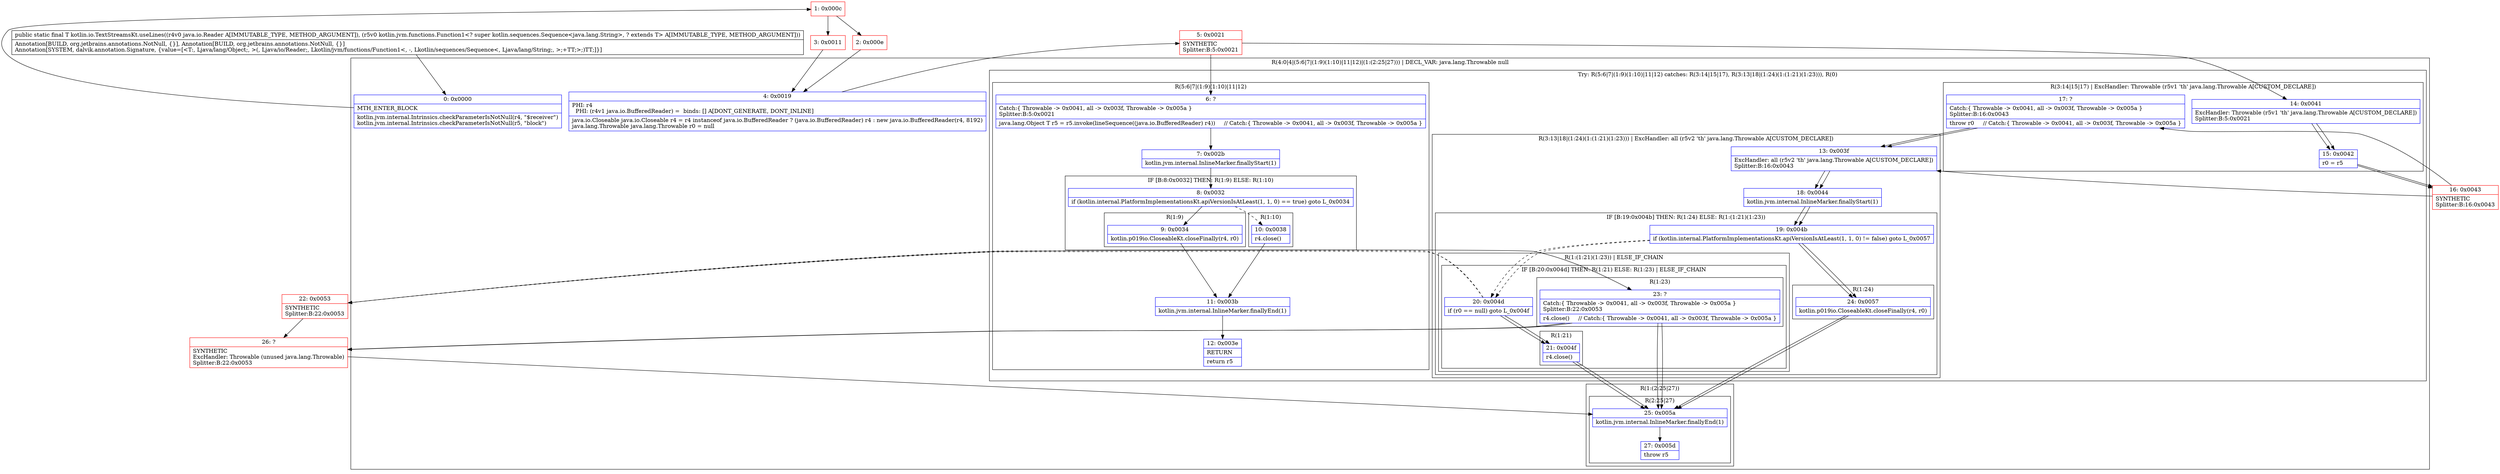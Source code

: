 digraph "CFG forkotlin.io.TextStreamsKt.useLines(Ljava\/io\/Reader;Lkotlin\/jvm\/functions\/Function1;)Ljava\/lang\/Object;" {
subgraph cluster_Region_1038360159 {
label = "R(4:0|4|(5:6|7|(1:9)(1:10)|11|12)|(1:(2:25|27))) | DECL_VAR: java.lang.Throwable null\l";
node [shape=record,color=blue];
Node_0 [shape=record,label="{0\:\ 0x0000|MTH_ENTER_BLOCK\l|kotlin.jvm.internal.Intrinsics.checkParameterIsNotNull(r4, \"$receiver\")\lkotlin.jvm.internal.Intrinsics.checkParameterIsNotNull(r5, \"block\")\l}"];
Node_4 [shape=record,label="{4\:\ 0x0019|PHI: r4 \l  PHI: (r4v1 java.io.BufferedReader) =  binds: [] A[DONT_GENERATE, DONT_INLINE]\l|java.io.Closeable java.io.Closeable r4 = r4 instanceof java.io.BufferedReader ? (java.io.BufferedReader) r4 : new java.io.BufferedReader(r4, 8192)\ljava.lang.Throwable java.lang.Throwable r0 = null\l}"];
subgraph cluster_TryCatchRegion_543430957 {
label = "Try: R(5:6|7|(1:9)(1:10)|11|12) catches: R(3:14|15|17), R(3:13|18|(1:24)(1:(1:21)(1:23))), R(0)";
node [shape=record,color=blue];
subgraph cluster_Region_321746612 {
label = "R(5:6|7|(1:9)(1:10)|11|12)";
node [shape=record,color=blue];
Node_6 [shape=record,label="{6\:\ ?|Catch:\{ Throwable \-\> 0x0041, all \-\> 0x003f, Throwable \-\> 0x005a \}\lSplitter:B:5:0x0021\l|java.lang.Object T r5 = r5.invoke(lineSequence((java.io.BufferedReader) r4))     \/\/ Catch:\{ Throwable \-\> 0x0041, all \-\> 0x003f, Throwable \-\> 0x005a \}\l}"];
Node_7 [shape=record,label="{7\:\ 0x002b|kotlin.jvm.internal.InlineMarker.finallyStart(1)\l}"];
subgraph cluster_IfRegion_60270166 {
label = "IF [B:8:0x0032] THEN: R(1:9) ELSE: R(1:10)";
node [shape=record,color=blue];
Node_8 [shape=record,label="{8\:\ 0x0032|if (kotlin.internal.PlatformImplementationsKt.apiVersionIsAtLeast(1, 1, 0) == true) goto L_0x0034\l}"];
subgraph cluster_Region_1240439368 {
label = "R(1:9)";
node [shape=record,color=blue];
Node_9 [shape=record,label="{9\:\ 0x0034|kotlin.p019io.CloseableKt.closeFinally(r4, r0)\l}"];
}
subgraph cluster_Region_917027556 {
label = "R(1:10)";
node [shape=record,color=blue];
Node_10 [shape=record,label="{10\:\ 0x0038|r4.close()\l}"];
}
}
Node_11 [shape=record,label="{11\:\ 0x003b|kotlin.jvm.internal.InlineMarker.finallyEnd(1)\l}"];
Node_12 [shape=record,label="{12\:\ 0x003e|RETURN\l|return r5\l}"];
}
subgraph cluster_Region_365368259 {
label = "R(3:14|15|17) | ExcHandler: Throwable (r5v1 'th' java.lang.Throwable A[CUSTOM_DECLARE])\l";
node [shape=record,color=blue];
Node_14 [shape=record,label="{14\:\ 0x0041|ExcHandler: Throwable (r5v1 'th' java.lang.Throwable A[CUSTOM_DECLARE])\lSplitter:B:5:0x0021\l}"];
Node_15 [shape=record,label="{15\:\ 0x0042|r0 = r5\l}"];
Node_17 [shape=record,label="{17\:\ ?|Catch:\{ Throwable \-\> 0x0041, all \-\> 0x003f, Throwable \-\> 0x005a \}\lSplitter:B:16:0x0043\l|throw r0     \/\/ Catch:\{ Throwable \-\> 0x0041, all \-\> 0x003f, Throwable \-\> 0x005a \}\l}"];
}
subgraph cluster_Region_2094688586 {
label = "R(3:13|18|(1:24)(1:(1:21)(1:23))) | ExcHandler: all (r5v2 'th' java.lang.Throwable A[CUSTOM_DECLARE])\l";
node [shape=record,color=blue];
Node_13 [shape=record,label="{13\:\ 0x003f|ExcHandler: all (r5v2 'th' java.lang.Throwable A[CUSTOM_DECLARE])\lSplitter:B:16:0x0043\l}"];
Node_18 [shape=record,label="{18\:\ 0x0044|kotlin.jvm.internal.InlineMarker.finallyStart(1)\l}"];
subgraph cluster_IfRegion_1067961711 {
label = "IF [B:19:0x004b] THEN: R(1:24) ELSE: R(1:(1:21)(1:23))";
node [shape=record,color=blue];
Node_19 [shape=record,label="{19\:\ 0x004b|if (kotlin.internal.PlatformImplementationsKt.apiVersionIsAtLeast(1, 1, 0) != false) goto L_0x0057\l}"];
subgraph cluster_Region_723737736 {
label = "R(1:24)";
node [shape=record,color=blue];
Node_24 [shape=record,label="{24\:\ 0x0057|kotlin.p019io.CloseableKt.closeFinally(r4, r0)\l}"];
}
subgraph cluster_Region_1057625799 {
label = "R(1:(1:21)(1:23)) | ELSE_IF_CHAIN\l";
node [shape=record,color=blue];
subgraph cluster_IfRegion_607242991 {
label = "IF [B:20:0x004d] THEN: R(1:21) ELSE: R(1:23) | ELSE_IF_CHAIN\l";
node [shape=record,color=blue];
Node_20 [shape=record,label="{20\:\ 0x004d|if (r0 == null) goto L_0x004f\l}"];
subgraph cluster_Region_1396905870 {
label = "R(1:21)";
node [shape=record,color=blue];
Node_21 [shape=record,label="{21\:\ 0x004f|r4.close()\l}"];
}
subgraph cluster_Region_1716251252 {
label = "R(1:23)";
node [shape=record,color=blue];
Node_23 [shape=record,label="{23\:\ ?|Catch:\{ Throwable \-\> 0x0041, all \-\> 0x003f, Throwable \-\> 0x005a \}\lSplitter:B:22:0x0053\l|r4.close()     \/\/ Catch:\{ Throwable \-\> 0x0041, all \-\> 0x003f, Throwable \-\> 0x005a \}\l}"];
}
}
}
}
}
subgraph cluster_Region_26321510 {
label = "R(0) | ExcHandler: Throwable (unused java.lang.Throwable)\l";
node [shape=record,color=blue];
}
}
subgraph cluster_Region_774769447 {
label = "R(1:(2:25|27))";
node [shape=record,color=blue];
subgraph cluster_Region_803436344 {
label = "R(2:25|27)";
node [shape=record,color=blue];
Node_25 [shape=record,label="{25\:\ 0x005a|kotlin.jvm.internal.InlineMarker.finallyEnd(1)\l}"];
Node_27 [shape=record,label="{27\:\ 0x005d|throw r5\l}"];
}
}
}
subgraph cluster_Region_365368259 {
label = "R(3:14|15|17) | ExcHandler: Throwable (r5v1 'th' java.lang.Throwable A[CUSTOM_DECLARE])\l";
node [shape=record,color=blue];
Node_14 [shape=record,label="{14\:\ 0x0041|ExcHandler: Throwable (r5v1 'th' java.lang.Throwable A[CUSTOM_DECLARE])\lSplitter:B:5:0x0021\l}"];
Node_15 [shape=record,label="{15\:\ 0x0042|r0 = r5\l}"];
Node_17 [shape=record,label="{17\:\ ?|Catch:\{ Throwable \-\> 0x0041, all \-\> 0x003f, Throwable \-\> 0x005a \}\lSplitter:B:16:0x0043\l|throw r0     \/\/ Catch:\{ Throwable \-\> 0x0041, all \-\> 0x003f, Throwable \-\> 0x005a \}\l}"];
}
subgraph cluster_Region_2094688586 {
label = "R(3:13|18|(1:24)(1:(1:21)(1:23))) | ExcHandler: all (r5v2 'th' java.lang.Throwable A[CUSTOM_DECLARE])\l";
node [shape=record,color=blue];
Node_13 [shape=record,label="{13\:\ 0x003f|ExcHandler: all (r5v2 'th' java.lang.Throwable A[CUSTOM_DECLARE])\lSplitter:B:16:0x0043\l}"];
Node_18 [shape=record,label="{18\:\ 0x0044|kotlin.jvm.internal.InlineMarker.finallyStart(1)\l}"];
subgraph cluster_IfRegion_1067961711 {
label = "IF [B:19:0x004b] THEN: R(1:24) ELSE: R(1:(1:21)(1:23))";
node [shape=record,color=blue];
Node_19 [shape=record,label="{19\:\ 0x004b|if (kotlin.internal.PlatformImplementationsKt.apiVersionIsAtLeast(1, 1, 0) != false) goto L_0x0057\l}"];
subgraph cluster_Region_723737736 {
label = "R(1:24)";
node [shape=record,color=blue];
Node_24 [shape=record,label="{24\:\ 0x0057|kotlin.p019io.CloseableKt.closeFinally(r4, r0)\l}"];
}
subgraph cluster_Region_1057625799 {
label = "R(1:(1:21)(1:23)) | ELSE_IF_CHAIN\l";
node [shape=record,color=blue];
subgraph cluster_IfRegion_607242991 {
label = "IF [B:20:0x004d] THEN: R(1:21) ELSE: R(1:23) | ELSE_IF_CHAIN\l";
node [shape=record,color=blue];
Node_20 [shape=record,label="{20\:\ 0x004d|if (r0 == null) goto L_0x004f\l}"];
subgraph cluster_Region_1396905870 {
label = "R(1:21)";
node [shape=record,color=blue];
Node_21 [shape=record,label="{21\:\ 0x004f|r4.close()\l}"];
}
subgraph cluster_Region_1716251252 {
label = "R(1:23)";
node [shape=record,color=blue];
Node_23 [shape=record,label="{23\:\ ?|Catch:\{ Throwable \-\> 0x0041, all \-\> 0x003f, Throwable \-\> 0x005a \}\lSplitter:B:22:0x0053\l|r4.close()     \/\/ Catch:\{ Throwable \-\> 0x0041, all \-\> 0x003f, Throwable \-\> 0x005a \}\l}"];
}
}
}
}
}
subgraph cluster_Region_26321510 {
label = "R(0) | ExcHandler: Throwable (unused java.lang.Throwable)\l";
node [shape=record,color=blue];
}
Node_1 [shape=record,color=red,label="{1\:\ 0x000c}"];
Node_2 [shape=record,color=red,label="{2\:\ 0x000e}"];
Node_3 [shape=record,color=red,label="{3\:\ 0x0011}"];
Node_5 [shape=record,color=red,label="{5\:\ 0x0021|SYNTHETIC\lSplitter:B:5:0x0021\l}"];
Node_16 [shape=record,color=red,label="{16\:\ 0x0043|SYNTHETIC\lSplitter:B:16:0x0043\l}"];
Node_22 [shape=record,color=red,label="{22\:\ 0x0053|SYNTHETIC\lSplitter:B:22:0x0053\l}"];
Node_26 [shape=record,color=red,label="{26\:\ ?|SYNTHETIC\lExcHandler: Throwable (unused java.lang.Throwable)\lSplitter:B:22:0x0053\l}"];
MethodNode[shape=record,label="{public static final T kotlin.io.TextStreamsKt.useLines((r4v0 java.io.Reader A[IMMUTABLE_TYPE, METHOD_ARGUMENT]), (r5v0 kotlin.jvm.functions.Function1\<? super kotlin.sequences.Sequence\<java.lang.String\>, ? extends T\> A[IMMUTABLE_TYPE, METHOD_ARGUMENT]))  | Annotation[BUILD, org.jetbrains.annotations.NotNull, \{\}], Annotation[BUILD, org.jetbrains.annotations.NotNull, \{\}]\lAnnotation[SYSTEM, dalvik.annotation.Signature, \{value=[\<T:, Ljava\/lang\/Object;, \>(, Ljava\/io\/Reader;, Lkotlin\/jvm\/functions\/Function1\<, \-, Lkotlin\/sequences\/Sequence\<, Ljava\/lang\/String;, \>;+TT;\>;)TT;]\}]\l}"];
MethodNode -> Node_0;
Node_0 -> Node_1;
Node_4 -> Node_5;
Node_6 -> Node_7;
Node_7 -> Node_8;
Node_8 -> Node_9;
Node_8 -> Node_10[style=dashed];
Node_9 -> Node_11;
Node_10 -> Node_11;
Node_11 -> Node_12;
Node_14 -> Node_15;
Node_15 -> Node_16;
Node_17 -> Node_13;
Node_13 -> Node_18;
Node_18 -> Node_19;
Node_19 -> Node_20[style=dashed];
Node_19 -> Node_24;
Node_24 -> Node_25;
Node_20 -> Node_21;
Node_20 -> Node_22[style=dashed];
Node_21 -> Node_25;
Node_23 -> Node_26;
Node_23 -> Node_25;
Node_25 -> Node_27;
Node_14 -> Node_15;
Node_15 -> Node_16;
Node_17 -> Node_13;
Node_13 -> Node_18;
Node_18 -> Node_19;
Node_19 -> Node_20[style=dashed];
Node_19 -> Node_24;
Node_24 -> Node_25;
Node_20 -> Node_21;
Node_20 -> Node_22[style=dashed];
Node_21 -> Node_25;
Node_23 -> Node_26;
Node_23 -> Node_25;
Node_1 -> Node_2;
Node_1 -> Node_3;
Node_2 -> Node_4;
Node_3 -> Node_4;
Node_5 -> Node_6;
Node_5 -> Node_14;
Node_16 -> Node_17;
Node_16 -> Node_13;
Node_22 -> Node_23;
Node_22 -> Node_26;
Node_26 -> Node_25;
}

